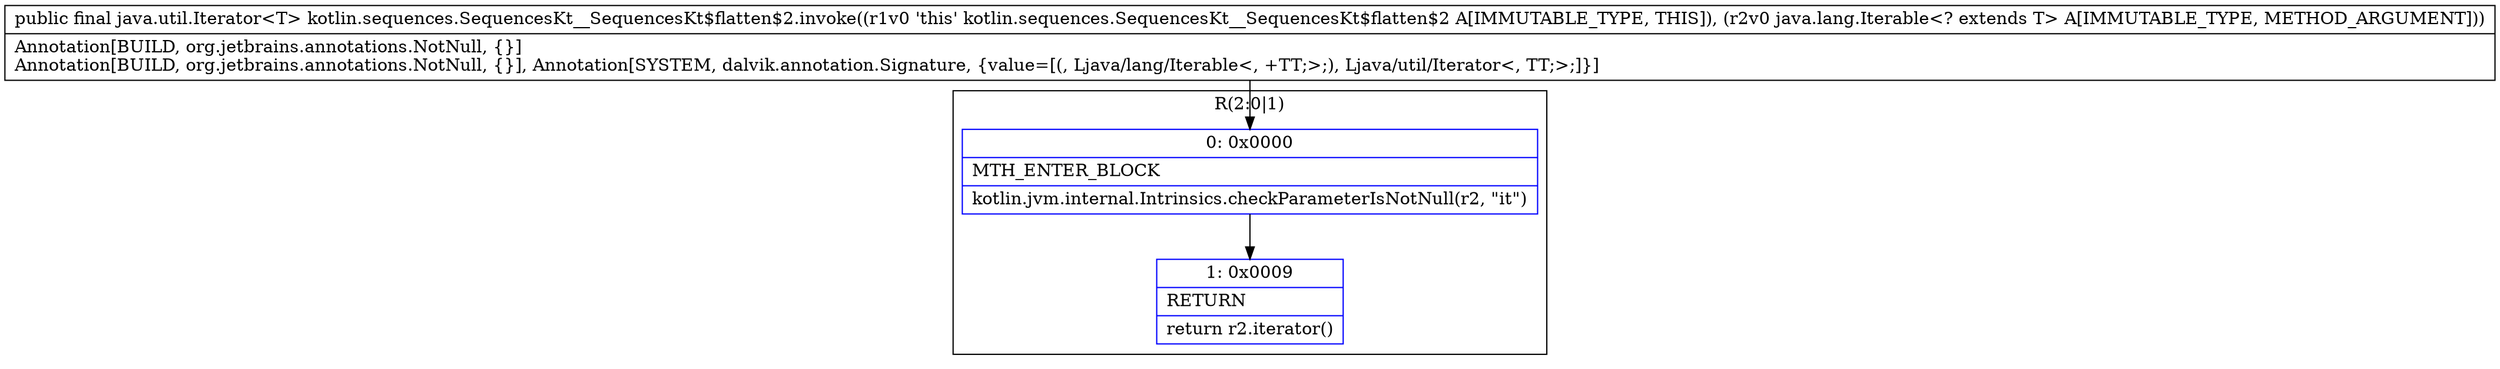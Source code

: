digraph "CFG forkotlin.sequences.SequencesKt__SequencesKt$flatten$2.invoke(Ljava\/lang\/Iterable;)Ljava\/util\/Iterator;" {
subgraph cluster_Region_898151787 {
label = "R(2:0|1)";
node [shape=record,color=blue];
Node_0 [shape=record,label="{0\:\ 0x0000|MTH_ENTER_BLOCK\l|kotlin.jvm.internal.Intrinsics.checkParameterIsNotNull(r2, \"it\")\l}"];
Node_1 [shape=record,label="{1\:\ 0x0009|RETURN\l|return r2.iterator()\l}"];
}
MethodNode[shape=record,label="{public final java.util.Iterator\<T\> kotlin.sequences.SequencesKt__SequencesKt$flatten$2.invoke((r1v0 'this' kotlin.sequences.SequencesKt__SequencesKt$flatten$2 A[IMMUTABLE_TYPE, THIS]), (r2v0 java.lang.Iterable\<? extends T\> A[IMMUTABLE_TYPE, METHOD_ARGUMENT]))  | Annotation[BUILD, org.jetbrains.annotations.NotNull, \{\}]\lAnnotation[BUILD, org.jetbrains.annotations.NotNull, \{\}], Annotation[SYSTEM, dalvik.annotation.Signature, \{value=[(, Ljava\/lang\/Iterable\<, +TT;\>;), Ljava\/util\/Iterator\<, TT;\>;]\}]\l}"];
MethodNode -> Node_0;
Node_0 -> Node_1;
}

